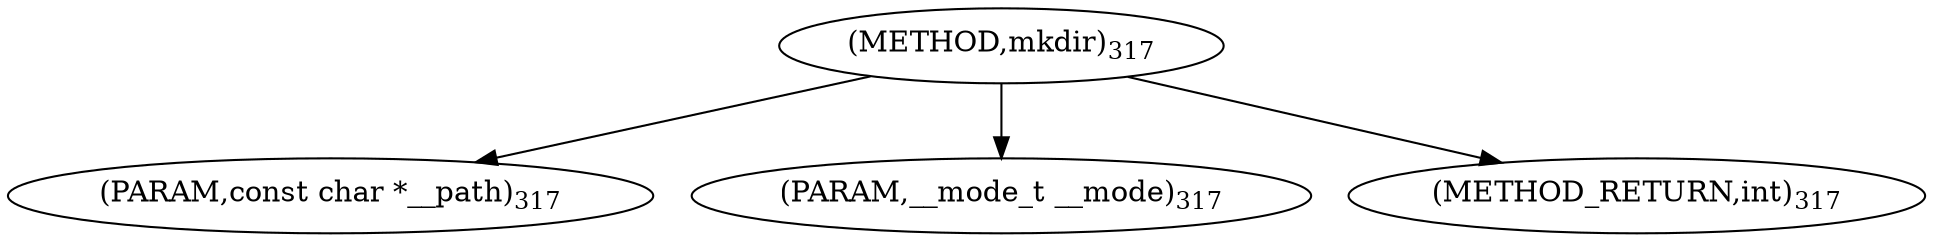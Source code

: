 digraph "mkdir" {  
"33468" [label = <(METHOD,mkdir)<SUB>317</SUB>> ]
"33469" [label = <(PARAM,const char *__path)<SUB>317</SUB>> ]
"33470" [label = <(PARAM,__mode_t __mode)<SUB>317</SUB>> ]
"33471" [label = <(METHOD_RETURN,int)<SUB>317</SUB>> ]
  "33468" -> "33469" 
  "33468" -> "33470" 
  "33468" -> "33471" 
}
